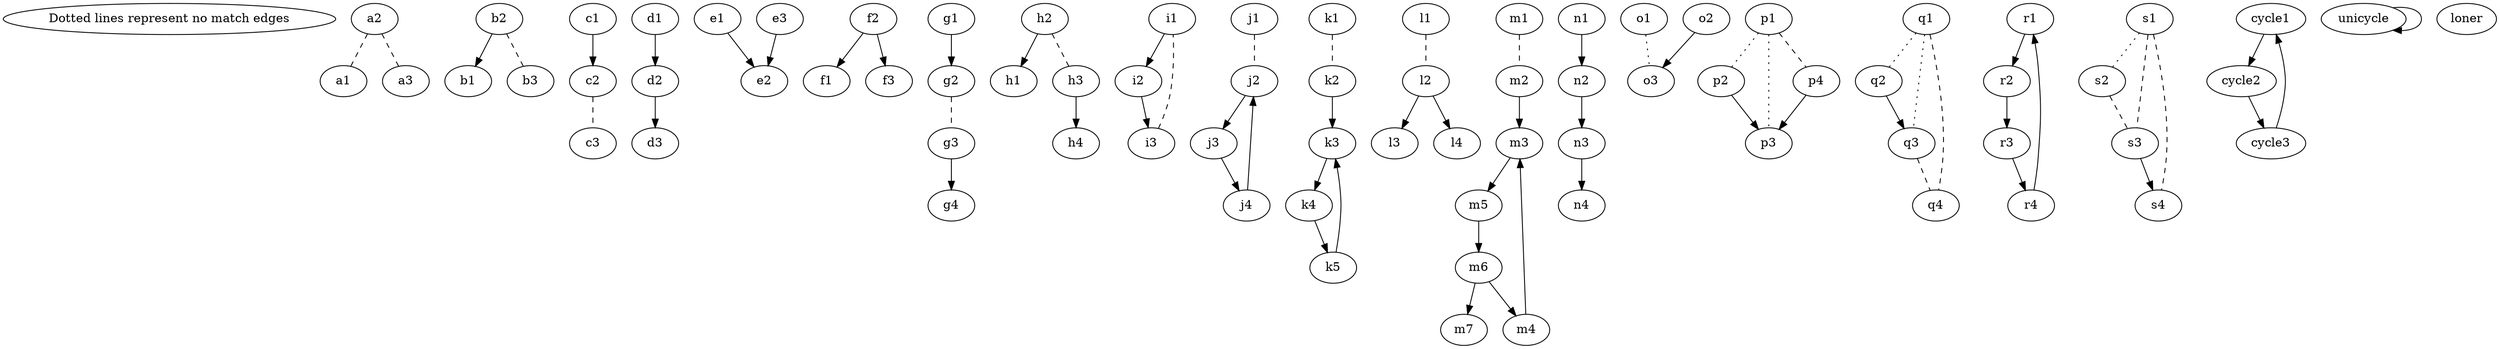 digraph cow
	{

"Dotted lines represent no match edges"

a2 -> a1 [style=dashed arrowhead=none];
a2 -> a3 [style=dashed arrowhead=none];

b2 -> b1;
b2 -> b3 [style=dashed arrowhead=none];

c1 -> c2;
c2 -> c3 [style=dashed arrowhead=none];

d1 -> d2;
d2 -> d3;

e1 -> e2;
e3 -> e2;

f2 -> f1;
f2 -> f3;

g1 -> g2;
g2 -> g3 [style=dashed arrowhead=none];
g3 -> g4;

h2 -> h1;
h2 -> h3 [style=dashed arrowhead=none];
h3 -> h4;

i1 -> i2;
i2 -> i3;
i3 -> i1 [style=dashed arrowhead=none];

j1 -> j2 [style=dashed arrowhead=none];
j2 -> j3;
j3 -> j4;
j4 -> j2;

k1 -> k2 [style=dashed arrowhead=none];
k2 -> k3;
k3 -> k4;
k4 -> k5;
k5 -> k3;

l1 -> l2 [style=dashed arrowhead=none];
l2 -> l3;
l2 -> l4;

m1 -> m2 [style=dashed arrowhead=none];
m2 -> m3;
m3 -> m5;
m5 -> m6;
m6 -> m4;
m4 -> m3;
m6 -> m7;

n1 -> n2;
n2 -> n3;
n3 -> n4;

o1 -> o3 [style=dotted arrowhead=none];
o2 -> o3;

p1 -> p2 [style=dotted arrowhead=none];
p2 -> p3;
p1 -> p3 [style=dotted arrowhead=none];
p1 -> p4 [style=dashed arrowhead=none];
p4 -> p3;

q1 -> q2 [style=dotted arrowhead=none];
q2 -> q3;
q1 -> q3 [style=dotted arrowhead=none];
q1 -> q4 [style=dashed arrowhead=none];
q3 -> q4 [style=dashed arrowhead=none];

r1 -> r2;
r2 -> r3;
r3 -> r4;
r4 -> r1;

s1 -> s2 [style=dotted arrowhead=none];
s2 -> s3 [style=dashed arrowhead=none];
s1 -> s3 [style=dashed arrowhead=none];
s1 -> s4 [style=dashed arrowhead=none];
s3 -> s4;

cycle1 -> cycle2;
cycle2 -> cycle3;
cycle3 -> cycle1;

unicycle -> unicycle;

loner;
	}